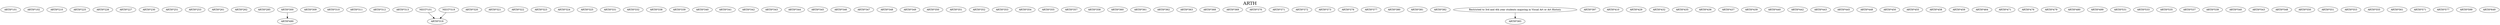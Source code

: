 digraph ARTH {
labelloc = "t";
label = "ARTH"
fontsize = 27;
"ARTH*101"
"ARTH*102"
"ARTH*210"
"ARTH*225"
"ARTH*226"
"ARTH*227"
"ARTH*230"
"ARTH*251"
"ARTH*253"
"ARTH*261"
"ARTH*262"
"ARTH*285"
"ARTH*300"
"ARTH*309"
"ARTH*310"
"ARTH*311"
"ARTH*312"
"ARTH*313"
"NEST*101" -> "ARTH*319" [style=solid]
"NEST*319" -> "ARTH*319" [style=solid]
"ARTH*320"
"ARTH*321"
"ARTH*322"
"ARTH*323"
"ARTH*324"
"ARTH*325"
"ARTH*331"
"ARTH*332"
"ARTH*338"
"ARTH*339"
"ARTH*340"
"ARTH*341"
"ARTH*342"
"ARTH*343"
"ARTH*344"
"ARTH*345"
"ARTH*346"
"ARTH*347"
"ARTH*348"
"ARTH*349"
"ARTH*350"
"ARTH*351"
"ARTH*352"
"ARTH*353"
"ARTH*354"
"ARTH*355"
"ARTH*357"
"ARTH*358"
"ARTH*360"
"ARTH*361"
"ARTH*362"
"ARTH*363"
"ARTH*368"
"ARTH*369"
"ARTH*370"
"ARTH*371"
"ARTH*372"
"ARTH*373"
"ARTH*376"
"ARTH*377"
"ARTH*380"
"ARTH*381"
"ARTH*382"
"Restricted to 3rd and 4th year students majoring in Visual Art or Art History." -> "ARTH*383" [style=solid]
"ARTH*397"
"ARTH*410"
"ARTH*429"
"ARTH*432"
"ARTH*435"
"ARTH*436"
"ARTH*437"
"ARTH*439"
"ARTH*440"
"ARTH*442"
"ARTH*443"
"ARTH*445"
"ARTH*448"
"ARTH*450"
"ARTH*455"
"ARTH*458"
"ARTH*459"
"ARTH*464"
"ARTH*471"
"ARTH*476"
"ARTH*479"
"ARTH*480"
"ARTH*300" -> "ARTH*490" [style=solid]
"ARTH*499"
"ARTH*531"
"ARTH*533"
"ARTH*535"
"ARTH*537"
"ARTH*539"
"ARTH*540"
"ARTH*543"
"ARTH*548"
"ARTH*550"
"ARTH*551"
"ARTH*553"
"ARTH*555"
"ARTH*561"
"ARTH*571"
"ARTH*577"
"ARTH*599"
"ARTH*649"
}

